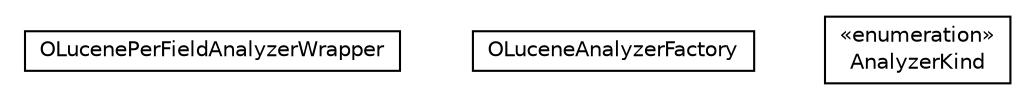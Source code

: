 #!/usr/local/bin/dot
#
# Class diagram 
# Generated by UMLGraph version R5_6-24-gf6e263 (http://www.umlgraph.org/)
#

digraph G {
	edge [fontname="Helvetica",fontsize=10,labelfontname="Helvetica",labelfontsize=10];
	node [fontname="Helvetica",fontsize=10,shape=plaintext];
	nodesep=0.25;
	ranksep=0.5;
	// com.orientechnologies.lucene.analyzer.OLucenePerFieldAnalyzerWrapper
	c775454 [label=<<table title="com.orientechnologies.lucene.analyzer.OLucenePerFieldAnalyzerWrapper" border="0" cellborder="1" cellspacing="0" cellpadding="2" port="p" href="./OLucenePerFieldAnalyzerWrapper.html">
		<tr><td><table border="0" cellspacing="0" cellpadding="1">
<tr><td align="center" balign="center"> OLucenePerFieldAnalyzerWrapper </td></tr>
		</table></td></tr>
		</table>>, URL="./OLucenePerFieldAnalyzerWrapper.html", fontname="Helvetica", fontcolor="black", fontsize=10.0];
	// com.orientechnologies.lucene.analyzer.OLuceneAnalyzerFactory
	c775455 [label=<<table title="com.orientechnologies.lucene.analyzer.OLuceneAnalyzerFactory" border="0" cellborder="1" cellspacing="0" cellpadding="2" port="p" href="./OLuceneAnalyzerFactory.html">
		<tr><td><table border="0" cellspacing="0" cellpadding="1">
<tr><td align="center" balign="center"> OLuceneAnalyzerFactory </td></tr>
		</table></td></tr>
		</table>>, URL="./OLuceneAnalyzerFactory.html", fontname="Helvetica", fontcolor="black", fontsize=10.0];
	// com.orientechnologies.lucene.analyzer.OLuceneAnalyzerFactory.AnalyzerKind
	c775456 [label=<<table title="com.orientechnologies.lucene.analyzer.OLuceneAnalyzerFactory.AnalyzerKind" border="0" cellborder="1" cellspacing="0" cellpadding="2" port="p" href="./OLuceneAnalyzerFactory.AnalyzerKind.html">
		<tr><td><table border="0" cellspacing="0" cellpadding="1">
<tr><td align="center" balign="center"> &#171;enumeration&#187; </td></tr>
<tr><td align="center" balign="center"> AnalyzerKind </td></tr>
		</table></td></tr>
		</table>>, URL="./OLuceneAnalyzerFactory.AnalyzerKind.html", fontname="Helvetica", fontcolor="black", fontsize=10.0];
}

